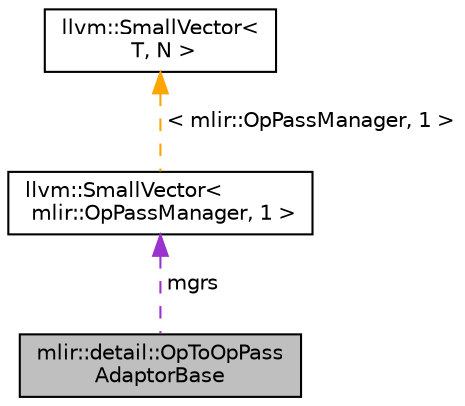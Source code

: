 digraph "mlir::detail::OpToOpPassAdaptorBase"
{
  bgcolor="transparent";
  edge [fontname="Helvetica",fontsize="10",labelfontname="Helvetica",labelfontsize="10"];
  node [fontname="Helvetica",fontsize="10",shape=record];
  Node3 [label="mlir::detail::OpToOpPass\lAdaptorBase",height=0.2,width=0.4,color="black", fillcolor="grey75", style="filled", fontcolor="black"];
  Node4 -> Node3 [dir="back",color="darkorchid3",fontsize="10",style="dashed",label=" mgrs" ,fontname="Helvetica"];
  Node4 [label="llvm::SmallVector\<\l mlir::OpPassManager, 1 \>",height=0.2,width=0.4,color="black",URL="$classllvm_1_1SmallVector.html"];
  Node5 -> Node4 [dir="back",color="orange",fontsize="10",style="dashed",label=" \< mlir::OpPassManager, 1 \>" ,fontname="Helvetica"];
  Node5 [label="llvm::SmallVector\<\l T, N \>",height=0.2,width=0.4,color="black",URL="$classllvm_1_1SmallVector.html"];
}
